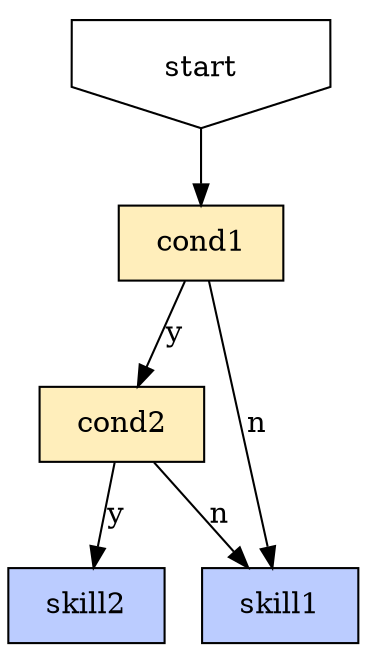 digraph {
	fixedsize=true;
	concentrate=true;
	node [shape=rect margin="0.25,0.125"];
	start [shape=invhouse];

	node [style=filled fillcolor="#FFEEBB"]; # cond
	cond1 [tooltip="!check?type=attacked"]; # has attacked?
	cond2 [tooltip="alive?who=team"]; # is team alive

	node [fillcolor="#BBCCFF"];
	skill1 [tooltip="skill?slot=1&target=self"]; # use active 1 to self
	skill2 [tooltip="skill?slot=2&target=self"]; # use active 2 to self

	start -> cond1;
	cond1 -> cond2 [label="y"];
	cond1 -> skill1 [label="n"];

	cond2 -> skill2 [label="y"];
	cond2 -> skill1 [label="n"];
}